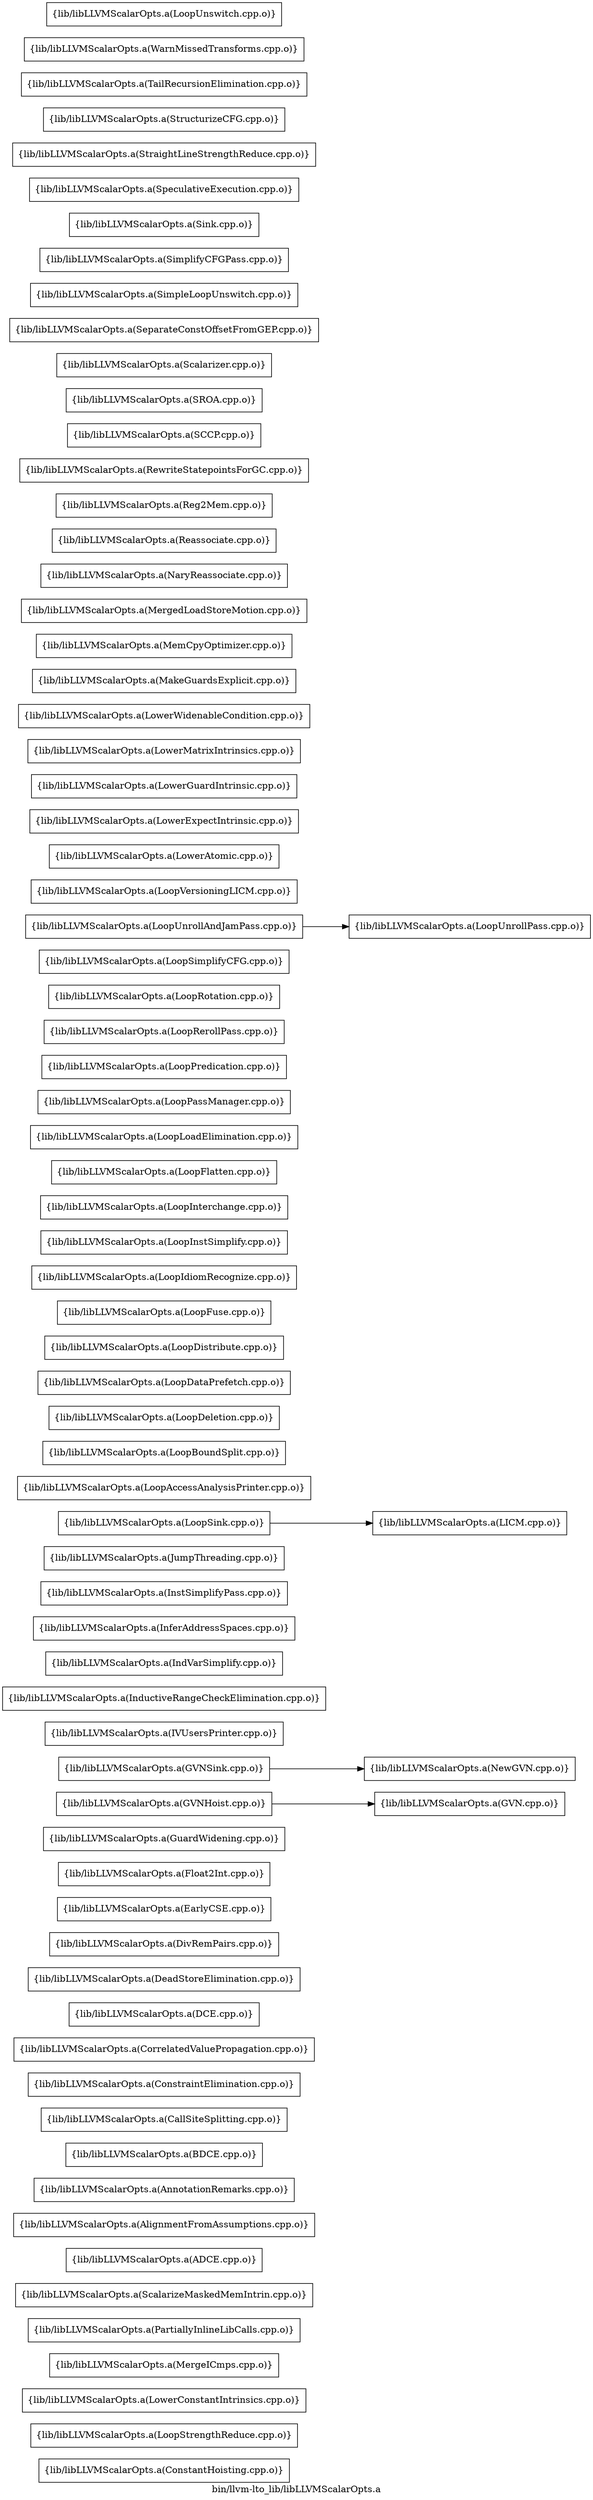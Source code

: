 digraph "bin/llvm-lto_lib/libLLVMScalarOpts.a" {
	label="bin/llvm-lto_lib/libLLVMScalarOpts.a";
	rankdir=LR;

	Node0x55617049a688 [shape=record,shape=box,group=0,label="{lib/libLLVMScalarOpts.a(ConstantHoisting.cpp.o)}"];
	Node0x55617048d988 [shape=record,shape=box,group=0,label="{lib/libLLVMScalarOpts.a(LoopStrengthReduce.cpp.o)}"];
	Node0x556170499198 [shape=record,shape=box,group=0,label="{lib/libLLVMScalarOpts.a(LowerConstantIntrinsics.cpp.o)}"];
	Node0x5561704a4ea8 [shape=record,shape=box,group=0,label="{lib/libLLVMScalarOpts.a(MergeICmps.cpp.o)}"];
	Node0x5561704a8058 [shape=record,shape=box,group=0,label="{lib/libLLVMScalarOpts.a(PartiallyInlineLibCalls.cpp.o)}"];
	Node0x5561704a44f8 [shape=record,shape=box,group=0,label="{lib/libLLVMScalarOpts.a(ScalarizeMaskedMemIntrin.cpp.o)}"];
	Node0x556170488bb8 [shape=record,shape=box,group=0,label="{lib/libLLVMScalarOpts.a(ADCE.cpp.o)}"];
	Node0x556170498018 [shape=record,shape=box,group=0,label="{lib/libLLVMScalarOpts.a(AlignmentFromAssumptions.cpp.o)}"];
	Node0x5561704992d8 [shape=record,shape=box,group=0,label="{lib/libLLVMScalarOpts.a(AnnotationRemarks.cpp.o)}"];
	Node0x556170499918 [shape=record,shape=box,group=0,label="{lib/libLLVMScalarOpts.a(BDCE.cpp.o)}"];
	Node0x556170499508 [shape=record,shape=box,group=0,label="{lib/libLLVMScalarOpts.a(CallSiteSplitting.cpp.o)}"];
	Node0x556170495cc8 [shape=record,shape=box,group=0,label="{lib/libLLVMScalarOpts.a(ConstraintElimination.cpp.o)}"];
	Node0x5561704959f8 [shape=record,shape=box,group=0,label="{lib/libLLVMScalarOpts.a(CorrelatedValuePropagation.cpp.o)}"];
	Node0x556170496358 [shape=record,shape=box,group=0,label="{lib/libLLVMScalarOpts.a(DCE.cpp.o)}"];
	Node0x556170497438 [shape=record,shape=box,group=0,label="{lib/libLLVMScalarOpts.a(DeadStoreElimination.cpp.o)}"];
	Node0x5561704adb48 [shape=record,shape=box,group=0,label="{lib/libLLVMScalarOpts.a(DivRemPairs.cpp.o)}"];
	Node0x5561704ae2c8 [shape=record,shape=box,group=0,label="{lib/libLLVMScalarOpts.a(EarlyCSE.cpp.o)}"];
	Node0x5561704a9b88 [shape=record,shape=box,group=0,label="{lib/libLLVMScalarOpts.a(Float2Int.cpp.o)}"];
	Node0x5561704aa308 [shape=record,shape=box,group=0,label="{lib/libLLVMScalarOpts.a(GuardWidening.cpp.o)}"];
	Node0x5561704aa718 [shape=record,shape=box,group=0,label="{lib/libLLVMScalarOpts.a(GVN.cpp.o)}"];
	Node0x5561704aadf8 [shape=record,shape=box,group=0,label="{lib/libLLVMScalarOpts.a(GVNHoist.cpp.o)}"];
	Node0x5561704aadf8 -> Node0x5561704aa718;
	Node0x5561704ab618 [shape=record,shape=box,group=0,label="{lib/libLLVMScalarOpts.a(GVNSink.cpp.o)}"];
	Node0x5561704ab618 -> Node0x5561704a5df8;
	Node0x5561704abfc8 [shape=record,shape=box,group=0,label="{lib/libLLVMScalarOpts.a(IVUsersPrinter.cpp.o)}"];
	Node0x5561704a79c8 [shape=record,shape=box,group=0,label="{lib/libLLVMScalarOpts.a(InductiveRangeCheckElimination.cpp.o)}"];
	Node0x5561704a7b58 [shape=record,shape=box,group=0,label="{lib/libLLVMScalarOpts.a(IndVarSimplify.cpp.o)}"];
	Node0x5561704a87d8 [shape=record,shape=box,group=0,label="{lib/libLLVMScalarOpts.a(InferAddressSpaces.cpp.o)}"];
	Node0x5561704869f8 [shape=record,shape=box,group=0,label="{lib/libLLVMScalarOpts.a(InstSimplifyPass.cpp.o)}"];
	Node0x556170487218 [shape=record,shape=box,group=0,label="{lib/libLLVMScalarOpts.a(JumpThreading.cpp.o)}"];
	Node0x55617048ac38 [shape=record,shape=box,group=0,label="{lib/libLLVMScalarOpts.a(LICM.cpp.o)}"];
	Node0x55617048a6e8 [shape=record,shape=box,group=0,label="{lib/libLLVMScalarOpts.a(LoopAccessAnalysisPrinter.cpp.o)}"];
	Node0x55617048ae68 [shape=record,shape=box,group=0,label="{lib/libLLVMScalarOpts.a(LoopBoundSplit.cpp.o)}"];
	Node0x5561704897e8 [shape=record,shape=box,group=0,label="{lib/libLLVMScalarOpts.a(LoopSink.cpp.o)}"];
	Node0x5561704897e8 -> Node0x55617048ac38;
	Node0x556170489f68 [shape=record,shape=box,group=0,label="{lib/libLLVMScalarOpts.a(LoopDeletion.cpp.o)}"];
	Node0x556170489f18 [shape=record,shape=box,group=0,label="{lib/libLLVMScalarOpts.a(LoopDataPrefetch.cpp.o)}"];
	Node0x55617048ce98 [shape=record,shape=box,group=0,label="{lib/libLLVMScalarOpts.a(LoopDistribute.cpp.o)}"];
	Node0x55617048da78 [shape=record,shape=box,group=0,label="{lib/libLLVMScalarOpts.a(LoopFuse.cpp.o)}"];
	Node0x55617048bf98 [shape=record,shape=box,group=0,label="{lib/libLLVMScalarOpts.a(LoopIdiomRecognize.cpp.o)}"];
	Node0x5561704881b8 [shape=record,shape=box,group=0,label="{lib/libLLVMScalarOpts.a(LoopInstSimplify.cpp.o)}"];
	Node0x55617048ea68 [shape=record,shape=box,group=0,label="{lib/libLLVMScalarOpts.a(LoopInterchange.cpp.o)}"];
	Node0x55617048e338 [shape=record,shape=box,group=0,label="{lib/libLLVMScalarOpts.a(LoopFlatten.cpp.o)}"];
	Node0x55617048e4c8 [shape=record,shape=box,group=0,label="{lib/libLLVMScalarOpts.a(LoopLoadElimination.cpp.o)}"];
	Node0x556170490688 [shape=record,shape=box,group=0,label="{lib/libLLVMScalarOpts.a(LoopPassManager.cpp.o)}"];
	Node0x55617048f738 [shape=record,shape=box,group=0,label="{lib/libLLVMScalarOpts.a(LoopPredication.cpp.o)}"];
	Node0x55617048fa08 [shape=record,shape=box,group=0,label="{lib/libLLVMScalarOpts.a(LoopRerollPass.cpp.o)}"];
	Node0x55617048c948 [shape=record,shape=box,group=0,label="{lib/libLLVMScalarOpts.a(LoopRotation.cpp.o)}"];
	Node0x55617048b7c8 [shape=record,shape=box,group=0,label="{lib/libLLVMScalarOpts.a(LoopSimplifyCFG.cpp.o)}"];
	Node0x55617048dc08 [shape=record,shape=box,group=0,label="{lib/libLLVMScalarOpts.a(LoopUnrollPass.cpp.o)}"];
	Node0x556170499eb8 [shape=record,shape=box,group=0,label="{lib/libLLVMScalarOpts.a(LoopUnrollAndJamPass.cpp.o)}"];
	Node0x556170499eb8 -> Node0x55617048dc08;
	Node0x5561704996e8 [shape=record,shape=box,group=0,label="{lib/libLLVMScalarOpts.a(LoopVersioningLICM.cpp.o)}"];
	Node0x556170498a68 [shape=record,shape=box,group=0,label="{lib/libLLVMScalarOpts.a(LowerAtomic.cpp.o)}"];
	Node0x556170498798 [shape=record,shape=box,group=0,label="{lib/libLLVMScalarOpts.a(LowerExpectIntrinsic.cpp.o)}"];
	Node0x5561704927f8 [shape=record,shape=box,group=0,label="{lib/libLLVMScalarOpts.a(LowerGuardIntrinsic.cpp.o)}"];
	Node0x556170491df8 [shape=record,shape=box,group=0,label="{lib/libLLVMScalarOpts.a(LowerMatrixIntrinsics.cpp.o)}"];
	Node0x556170492118 [shape=record,shape=box,group=0,label="{lib/libLLVMScalarOpts.a(LowerWidenableCondition.cpp.o)}"];
	Node0x5561704913f8 [shape=record,shape=box,group=0,label="{lib/libLLVMScalarOpts.a(MakeGuardsExplicit.cpp.o)}"];
	Node0x556170490d68 [shape=record,shape=box,group=0,label="{lib/libLLVMScalarOpts.a(MemCpyOptimizer.cpp.o)}"];
	Node0x5561704a6f28 [shape=record,shape=box,group=0,label="{lib/libLLVMScalarOpts.a(MergedLoadStoreMotion.cpp.o)}"];
	Node0x5561704a6758 [shape=record,shape=box,group=0,label="{lib/libLLVMScalarOpts.a(NaryReassociate.cpp.o)}"];
	Node0x5561704a5df8 [shape=record,shape=box,group=0,label="{lib/libLLVMScalarOpts.a(NewGVN.cpp.o)}"];
	Node0x5561704a7888 [shape=record,shape=box,group=0,label="{lib/libLLVMScalarOpts.a(Reassociate.cpp.o)}"];
	Node0x5561704a71f8 [shape=record,shape=box,group=0,label="{lib/libLLVMScalarOpts.a(Reg2Mem.cpp.o)}"];
	Node0x5561704a9318 [shape=record,shape=box,group=0,label="{lib/libLLVMScalarOpts.a(RewriteStatepointsForGC.cpp.o)}"];
	Node0x5561704a8c38 [shape=record,shape=box,group=0,label="{lib/libLLVMScalarOpts.a(SCCP.cpp.o)}"];
	Node0x5561704a8508 [shape=record,shape=box,group=0,label="{lib/libLLVMScalarOpts.a(SROA.cpp.o)}"];
	Node0x55617048d208 [shape=record,shape=box,group=0,label="{lib/libLLVMScalarOpts.a(Scalarizer.cpp.o)}"];
	Node0x5561704a0218 [shape=record,shape=box,group=0,label="{lib/libLLVMScalarOpts.a(SeparateConstOffsetFromGEP.cpp.o)}"];
	Node0x5561704a03a8 [shape=record,shape=box,group=0,label="{lib/libLLVMScalarOpts.a(SimpleLoopUnswitch.cpp.o)}"];
	Node0x5561704a1028 [shape=record,shape=box,group=0,label="{lib/libLLVMScalarOpts.a(SimplifyCFGPass.cpp.o)}"];
	Node0x5561704a12a8 [shape=record,shape=box,group=0,label="{lib/libLLVMScalarOpts.a(Sink.cpp.o)}"];
	Node0x5561704a1578 [shape=record,shape=box,group=0,label="{lib/libLLVMScalarOpts.a(SpeculativeExecution.cpp.o)}"];
	Node0x5561704a7658 [shape=record,shape=box,group=0,label="{lib/libLLVMScalarOpts.a(StraightLineStrengthReduce.cpp.o)}"];
	Node0x5561704a7388 [shape=record,shape=box,group=0,label="{lib/libLLVMScalarOpts.a(StructurizeCFG.cpp.o)}"];
	Node0x5561704a7b08 [shape=record,shape=box,group=0,label="{lib/libLLVMScalarOpts.a(TailRecursionElimination.cpp.o)}"];
	Node0x5561704a8d28 [shape=record,shape=box,group=0,label="{lib/libLLVMScalarOpts.a(WarnMissedTransforms.cpp.o)}"];
	Node0x55617049a548 [shape=record,shape=box,group=0,label="{lib/libLLVMScalarOpts.a(LoopUnswitch.cpp.o)}"];
}
